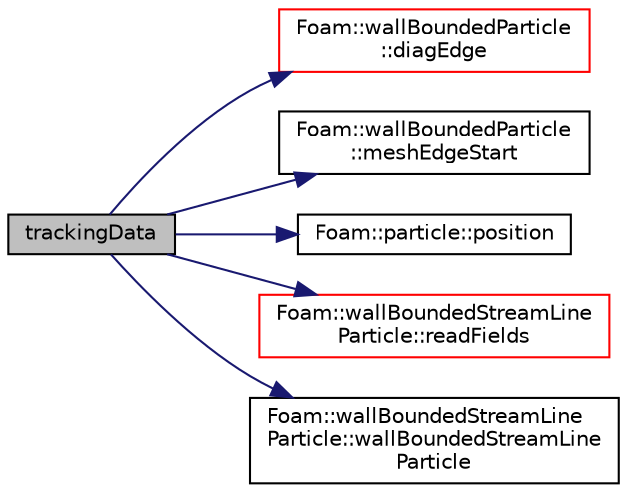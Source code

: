 digraph "trackingData"
{
  bgcolor="transparent";
  edge [fontname="Helvetica",fontsize="10",labelfontname="Helvetica",labelfontsize="10"];
  node [fontname="Helvetica",fontsize="10",shape=record];
  rankdir="LR";
  Node1 [label="trackingData",height=0.2,width=0.4,color="black", fillcolor="grey75", style="filled", fontcolor="black"];
  Node1 -> Node2 [color="midnightblue",fontsize="10",style="solid",fontname="Helvetica"];
  Node2 [label="Foam::wallBoundedParticle\l::diagEdge",height=0.2,width=0.4,color="red",URL="$a02942.html#afd41a1d0edfddfa2017a48f5d6e7738d",tooltip="-1 or diagonal edge "];
  Node1 -> Node3 [color="midnightblue",fontsize="10",style="solid",fontname="Helvetica"];
  Node3 [label="Foam::wallBoundedParticle\l::meshEdgeStart",height=0.2,width=0.4,color="black",URL="$a02942.html#a48fa2f18a5736e04d3213618973bed56",tooltip="-1 or label of mesh edge "];
  Node1 -> Node4 [color="midnightblue",fontsize="10",style="solid",fontname="Helvetica"];
  Node4 [label="Foam::particle::position",height=0.2,width=0.4,color="black",URL="$a01819.html#af167c3a382515b6794c6233849beecbb",tooltip="Return current particle position. "];
  Node1 -> Node5 [color="midnightblue",fontsize="10",style="solid",fontname="Helvetica"];
  Node5 [label="Foam::wallBoundedStreamLine\lParticle::readFields",height=0.2,width=0.4,color="red",URL="$a02944.html#ae1b5d2c10ca3d41e997a390d1dca1853",tooltip="Read. "];
  Node1 -> Node6 [color="midnightblue",fontsize="10",style="solid",fontname="Helvetica"];
  Node6 [label="Foam::wallBoundedStreamLine\lParticle::wallBoundedStreamLine\lParticle",height=0.2,width=0.4,color="black",URL="$a02944.html#a24f30bbd2ef6269ac5b6a6c6b3247f9f",tooltip="Construct from components. "];
}
